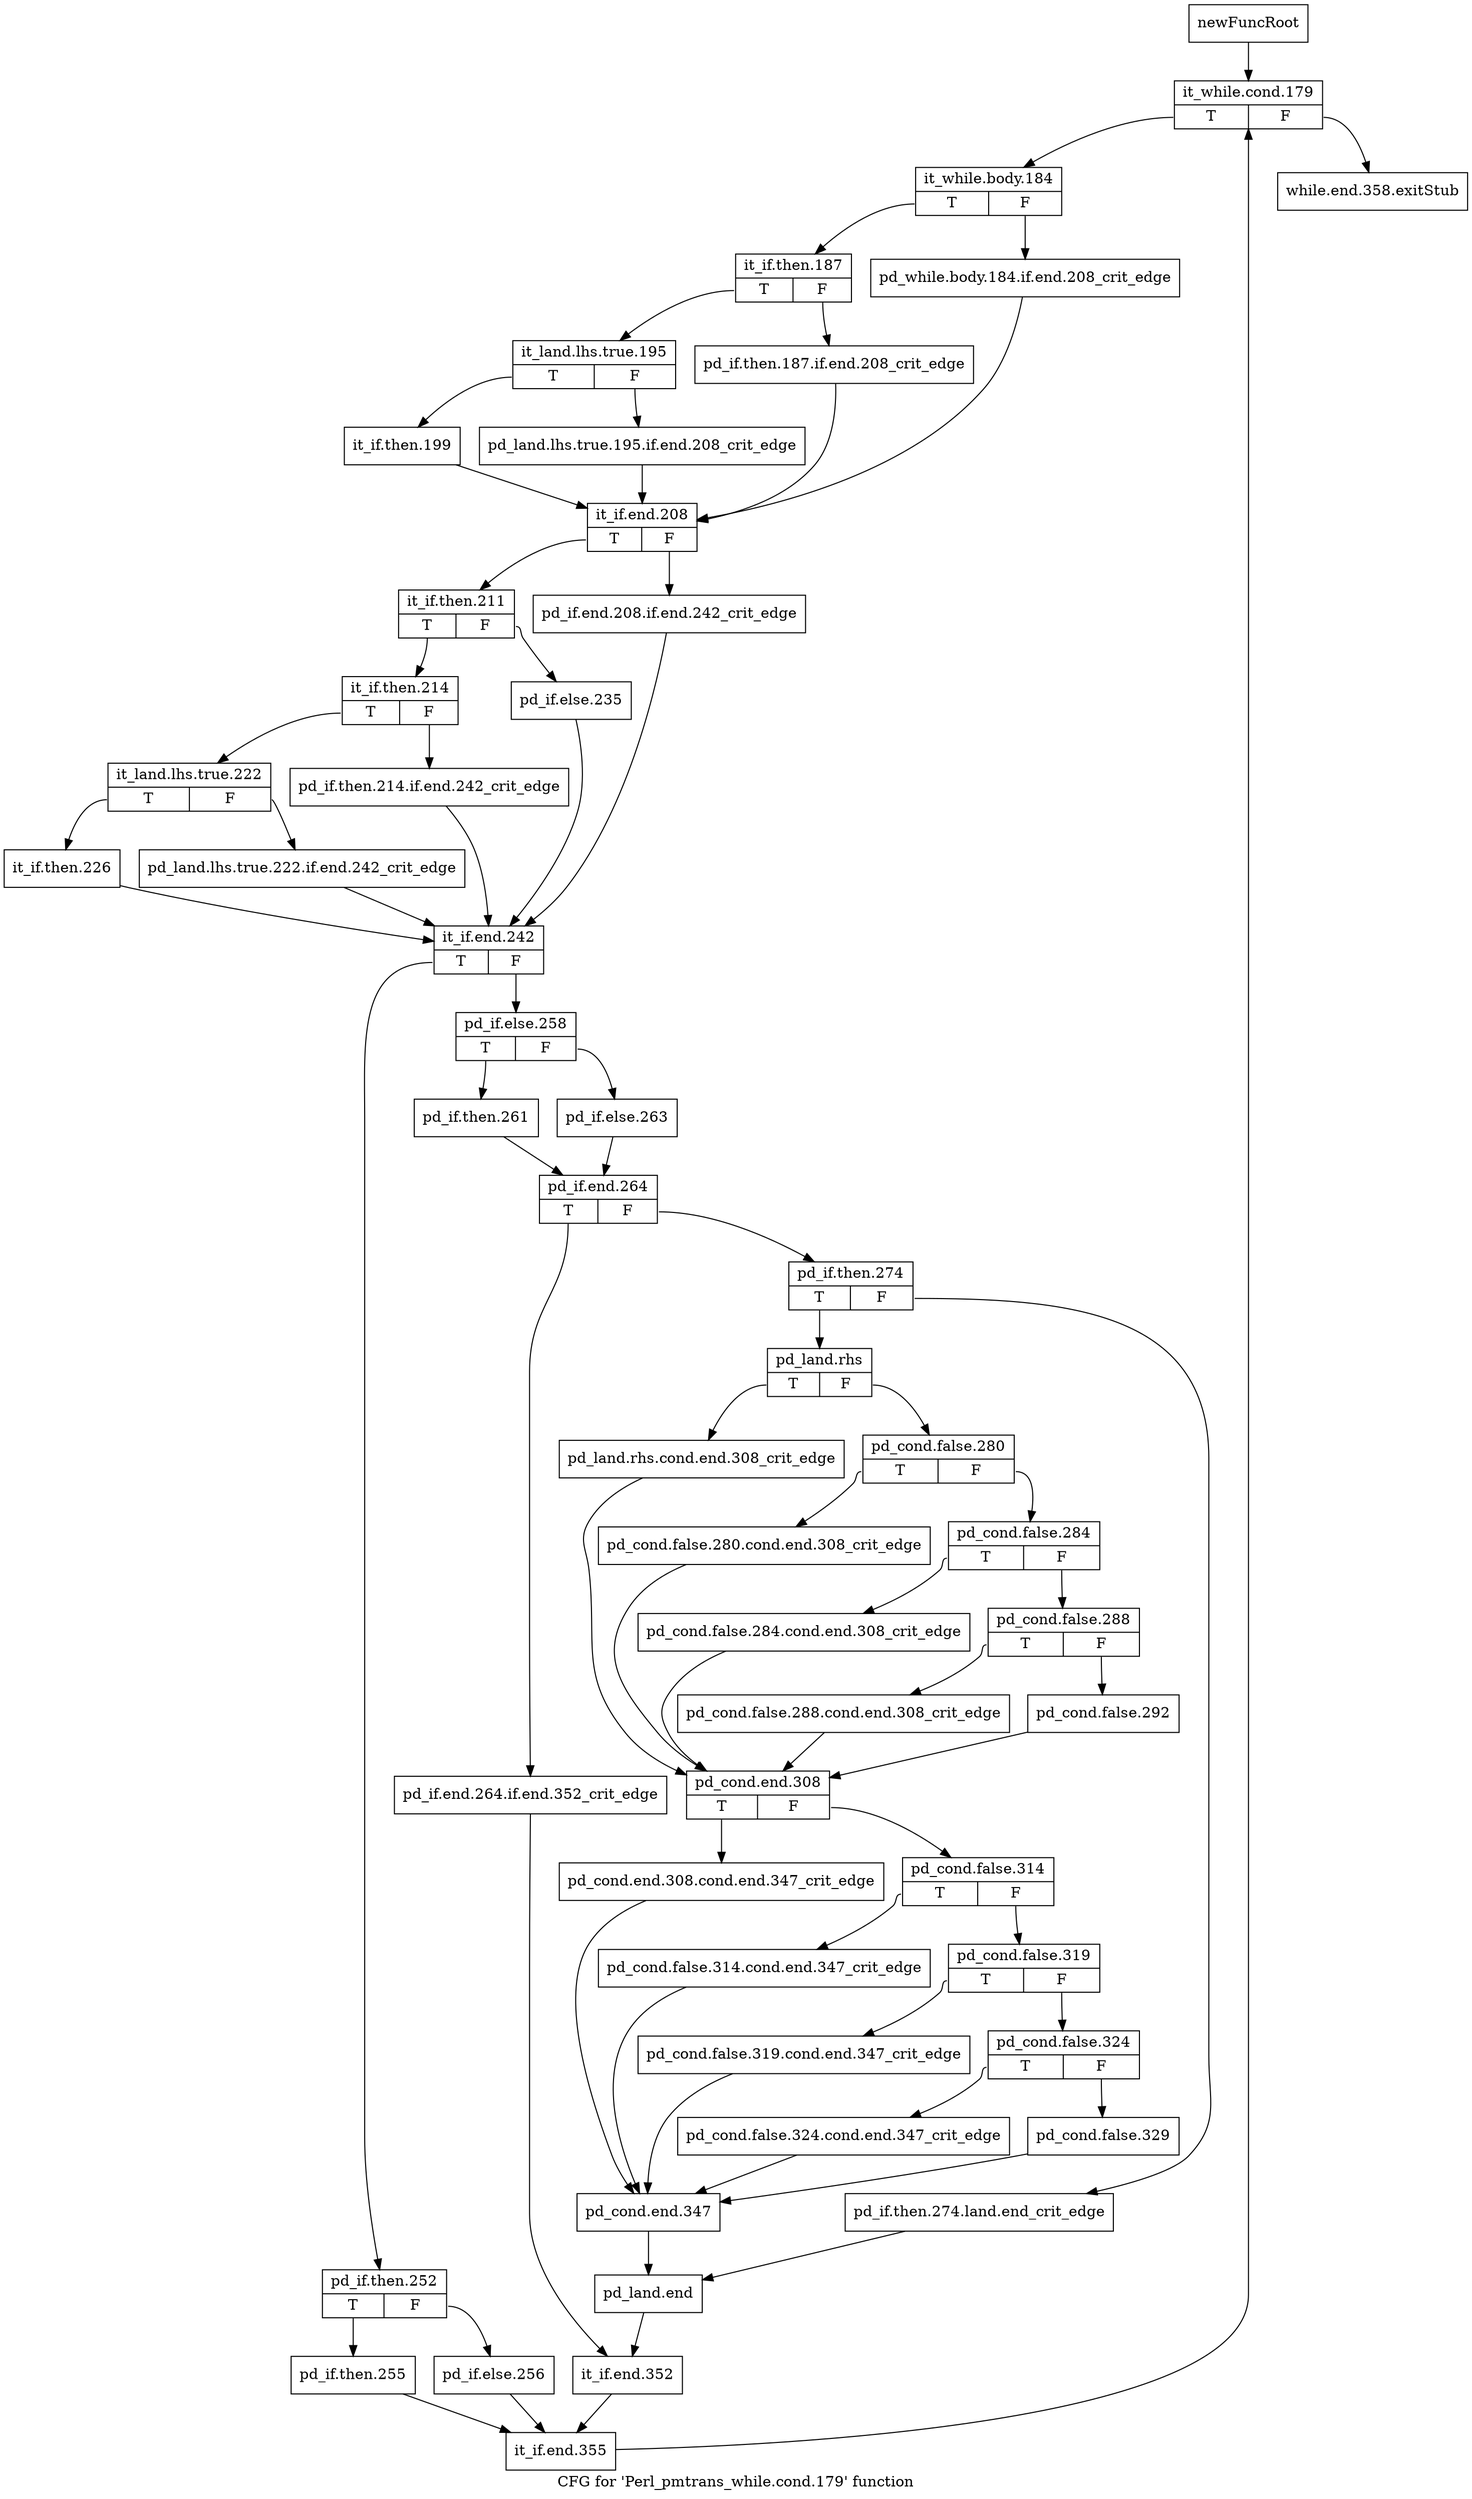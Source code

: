 digraph "CFG for 'Perl_pmtrans_while.cond.179' function" {
	label="CFG for 'Perl_pmtrans_while.cond.179' function";

	Node0x4c19bf0 [shape=record,label="{newFuncRoot}"];
	Node0x4c19bf0 -> Node0x4c19c90;
	Node0x4c19c40 [shape=record,label="{while.end.358.exitStub}"];
	Node0x4c19c90 [shape=record,label="{it_while.cond.179|{<s0>T|<s1>F}}"];
	Node0x4c19c90:s0 -> Node0x4c19ce0;
	Node0x4c19c90:s1 -> Node0x4c19c40;
	Node0x4c19ce0 [shape=record,label="{it_while.body.184|{<s0>T|<s1>F}}"];
	Node0x4c19ce0:s0 -> Node0x4c1a810;
	Node0x4c19ce0:s1 -> Node0x4c1a7c0;
	Node0x4c1a7c0 [shape=record,label="{pd_while.body.184.if.end.208_crit_edge}"];
	Node0x4c1a7c0 -> Node0x4c1a9a0;
	Node0x4c1a810 [shape=record,label="{it_if.then.187|{<s0>T|<s1>F}}"];
	Node0x4c1a810:s0 -> Node0x4c1a8b0;
	Node0x4c1a810:s1 -> Node0x4c1a860;
	Node0x4c1a860 [shape=record,label="{pd_if.then.187.if.end.208_crit_edge}"];
	Node0x4c1a860 -> Node0x4c1a9a0;
	Node0x4c1a8b0 [shape=record,label="{it_land.lhs.true.195|{<s0>T|<s1>F}}"];
	Node0x4c1a8b0:s0 -> Node0x4c1a950;
	Node0x4c1a8b0:s1 -> Node0x4c1a900;
	Node0x4c1a900 [shape=record,label="{pd_land.lhs.true.195.if.end.208_crit_edge}"];
	Node0x4c1a900 -> Node0x4c1a9a0;
	Node0x4c1a950 [shape=record,label="{it_if.then.199}"];
	Node0x4c1a950 -> Node0x4c1a9a0;
	Node0x4c1a9a0 [shape=record,label="{it_if.end.208|{<s0>T|<s1>F}}"];
	Node0x4c1a9a0:s0 -> Node0x4c1aa40;
	Node0x4c1a9a0:s1 -> Node0x4c1a9f0;
	Node0x4c1a9f0 [shape=record,label="{pd_if.end.208.if.end.242_crit_edge}"];
	Node0x4c1a9f0 -> Node0x4c1ac70;
	Node0x4c1aa40 [shape=record,label="{it_if.then.211|{<s0>T|<s1>F}}"];
	Node0x4c1aa40:s0 -> Node0x4c1aae0;
	Node0x4c1aa40:s1 -> Node0x4c1aa90;
	Node0x4c1aa90 [shape=record,label="{pd_if.else.235}"];
	Node0x4c1aa90 -> Node0x4c1ac70;
	Node0x4c1aae0 [shape=record,label="{it_if.then.214|{<s0>T|<s1>F}}"];
	Node0x4c1aae0:s0 -> Node0x4c1ab80;
	Node0x4c1aae0:s1 -> Node0x4c1ab30;
	Node0x4c1ab30 [shape=record,label="{pd_if.then.214.if.end.242_crit_edge}"];
	Node0x4c1ab30 -> Node0x4c1ac70;
	Node0x4c1ab80 [shape=record,label="{it_land.lhs.true.222|{<s0>T|<s1>F}}"];
	Node0x4c1ab80:s0 -> Node0x4c1ac20;
	Node0x4c1ab80:s1 -> Node0x4c1abd0;
	Node0x4c1abd0 [shape=record,label="{pd_land.lhs.true.222.if.end.242_crit_edge}"];
	Node0x4c1abd0 -> Node0x4c1ac70;
	Node0x4c1ac20 [shape=record,label="{it_if.then.226}"];
	Node0x4c1ac20 -> Node0x4c1ac70;
	Node0x4c1ac70 [shape=record,label="{it_if.end.242|{<s0>T|<s1>F}}"];
	Node0x4c1ac70:s0 -> Node0x4c1b580;
	Node0x4c1ac70:s1 -> Node0x4c1acc0;
	Node0x4c1acc0 [shape=record,label="{pd_if.else.258|{<s0>T|<s1>F}}"];
	Node0x4c1acc0:s0 -> Node0x4c1ad60;
	Node0x4c1acc0:s1 -> Node0x4c1ad10;
	Node0x4c1ad10 [shape=record,label="{pd_if.else.263}"];
	Node0x4c1ad10 -> Node0x4c1adb0;
	Node0x4c1ad60 [shape=record,label="{pd_if.then.261}"];
	Node0x4c1ad60 -> Node0x4c1adb0;
	Node0x4c1adb0 [shape=record,label="{pd_if.end.264|{<s0>T|<s1>F}}"];
	Node0x4c1adb0:s0 -> Node0x4c1b4e0;
	Node0x4c1adb0:s1 -> Node0x4c1ae00;
	Node0x4c1ae00 [shape=record,label="{pd_if.then.274|{<s0>T|<s1>F}}"];
	Node0x4c1ae00:s0 -> Node0x4c1aea0;
	Node0x4c1ae00:s1 -> Node0x4c1ae50;
	Node0x4c1ae50 [shape=record,label="{pd_if.then.274.land.end_crit_edge}"];
	Node0x4c1ae50 -> Node0x4c1b490;
	Node0x4c1aea0 [shape=record,label="{pd_land.rhs|{<s0>T|<s1>F}}"];
	Node0x4c1aea0:s0 -> Node0x4c1b120;
	Node0x4c1aea0:s1 -> Node0x4c1aef0;
	Node0x4c1aef0 [shape=record,label="{pd_cond.false.280|{<s0>T|<s1>F}}"];
	Node0x4c1aef0:s0 -> Node0x4c1b0d0;
	Node0x4c1aef0:s1 -> Node0x4c1af40;
	Node0x4c1af40 [shape=record,label="{pd_cond.false.284|{<s0>T|<s1>F}}"];
	Node0x4c1af40:s0 -> Node0x4c1b080;
	Node0x4c1af40:s1 -> Node0x4c1af90;
	Node0x4c1af90 [shape=record,label="{pd_cond.false.288|{<s0>T|<s1>F}}"];
	Node0x4c1af90:s0 -> Node0x4c1b030;
	Node0x4c1af90:s1 -> Node0x4c1afe0;
	Node0x4c1afe0 [shape=record,label="{pd_cond.false.292}"];
	Node0x4c1afe0 -> Node0x4c1b170;
	Node0x4c1b030 [shape=record,label="{pd_cond.false.288.cond.end.308_crit_edge}"];
	Node0x4c1b030 -> Node0x4c1b170;
	Node0x4c1b080 [shape=record,label="{pd_cond.false.284.cond.end.308_crit_edge}"];
	Node0x4c1b080 -> Node0x4c1b170;
	Node0x4c1b0d0 [shape=record,label="{pd_cond.false.280.cond.end.308_crit_edge}"];
	Node0x4c1b0d0 -> Node0x4c1b170;
	Node0x4c1b120 [shape=record,label="{pd_land.rhs.cond.end.308_crit_edge}"];
	Node0x4c1b120 -> Node0x4c1b170;
	Node0x4c1b170 [shape=record,label="{pd_cond.end.308|{<s0>T|<s1>F}}"];
	Node0x4c1b170:s0 -> Node0x4c1b3f0;
	Node0x4c1b170:s1 -> Node0x4c1b1c0;
	Node0x4c1b1c0 [shape=record,label="{pd_cond.false.314|{<s0>T|<s1>F}}"];
	Node0x4c1b1c0:s0 -> Node0x4c1b3a0;
	Node0x4c1b1c0:s1 -> Node0x4c1b210;
	Node0x4c1b210 [shape=record,label="{pd_cond.false.319|{<s0>T|<s1>F}}"];
	Node0x4c1b210:s0 -> Node0x4c1b350;
	Node0x4c1b210:s1 -> Node0x4c1b260;
	Node0x4c1b260 [shape=record,label="{pd_cond.false.324|{<s0>T|<s1>F}}"];
	Node0x4c1b260:s0 -> Node0x4c1b300;
	Node0x4c1b260:s1 -> Node0x4c1b2b0;
	Node0x4c1b2b0 [shape=record,label="{pd_cond.false.329}"];
	Node0x4c1b2b0 -> Node0x4c1b440;
	Node0x4c1b300 [shape=record,label="{pd_cond.false.324.cond.end.347_crit_edge}"];
	Node0x4c1b300 -> Node0x4c1b440;
	Node0x4c1b350 [shape=record,label="{pd_cond.false.319.cond.end.347_crit_edge}"];
	Node0x4c1b350 -> Node0x4c1b440;
	Node0x4c1b3a0 [shape=record,label="{pd_cond.false.314.cond.end.347_crit_edge}"];
	Node0x4c1b3a0 -> Node0x4c1b440;
	Node0x4c1b3f0 [shape=record,label="{pd_cond.end.308.cond.end.347_crit_edge}"];
	Node0x4c1b3f0 -> Node0x4c1b440;
	Node0x4c1b440 [shape=record,label="{pd_cond.end.347}"];
	Node0x4c1b440 -> Node0x4c1b490;
	Node0x4c1b490 [shape=record,label="{pd_land.end}"];
	Node0x4c1b490 -> Node0x4c1b530;
	Node0x4c1b4e0 [shape=record,label="{pd_if.end.264.if.end.352_crit_edge}"];
	Node0x4c1b4e0 -> Node0x4c1b530;
	Node0x4c1b530 [shape=record,label="{it_if.end.352}"];
	Node0x4c1b530 -> Node0x4c1b670;
	Node0x4c1b580 [shape=record,label="{pd_if.then.252|{<s0>T|<s1>F}}"];
	Node0x4c1b580:s0 -> Node0x4c1b620;
	Node0x4c1b580:s1 -> Node0x4c1b5d0;
	Node0x4c1b5d0 [shape=record,label="{pd_if.else.256}"];
	Node0x4c1b5d0 -> Node0x4c1b670;
	Node0x4c1b620 [shape=record,label="{pd_if.then.255}"];
	Node0x4c1b620 -> Node0x4c1b670;
	Node0x4c1b670 [shape=record,label="{it_if.end.355}"];
	Node0x4c1b670 -> Node0x4c19c90;
}
